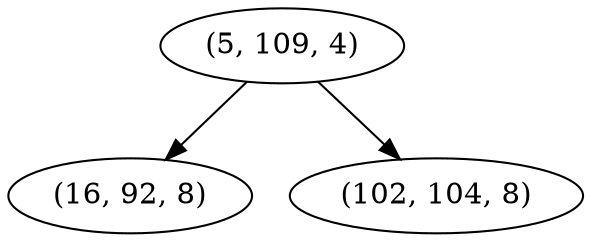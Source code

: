 digraph tree {
    "(5, 109, 4)";
    "(16, 92, 8)";
    "(102, 104, 8)";
    "(5, 109, 4)" -> "(16, 92, 8)";
    "(5, 109, 4)" -> "(102, 104, 8)";
}
